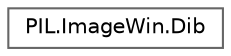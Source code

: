 digraph "Graphical Class Hierarchy"
{
 // LATEX_PDF_SIZE
  bgcolor="transparent";
  edge [fontname=Helvetica,fontsize=10,labelfontname=Helvetica,labelfontsize=10];
  node [fontname=Helvetica,fontsize=10,shape=box,height=0.2,width=0.4];
  rankdir="LR";
  Node0 [id="Node000000",label="PIL.ImageWin.Dib",height=0.2,width=0.4,color="grey40", fillcolor="white", style="filled",URL="$d7/d7c/classPIL_1_1ImageWin_1_1Dib.html",tooltip=" "];
}
